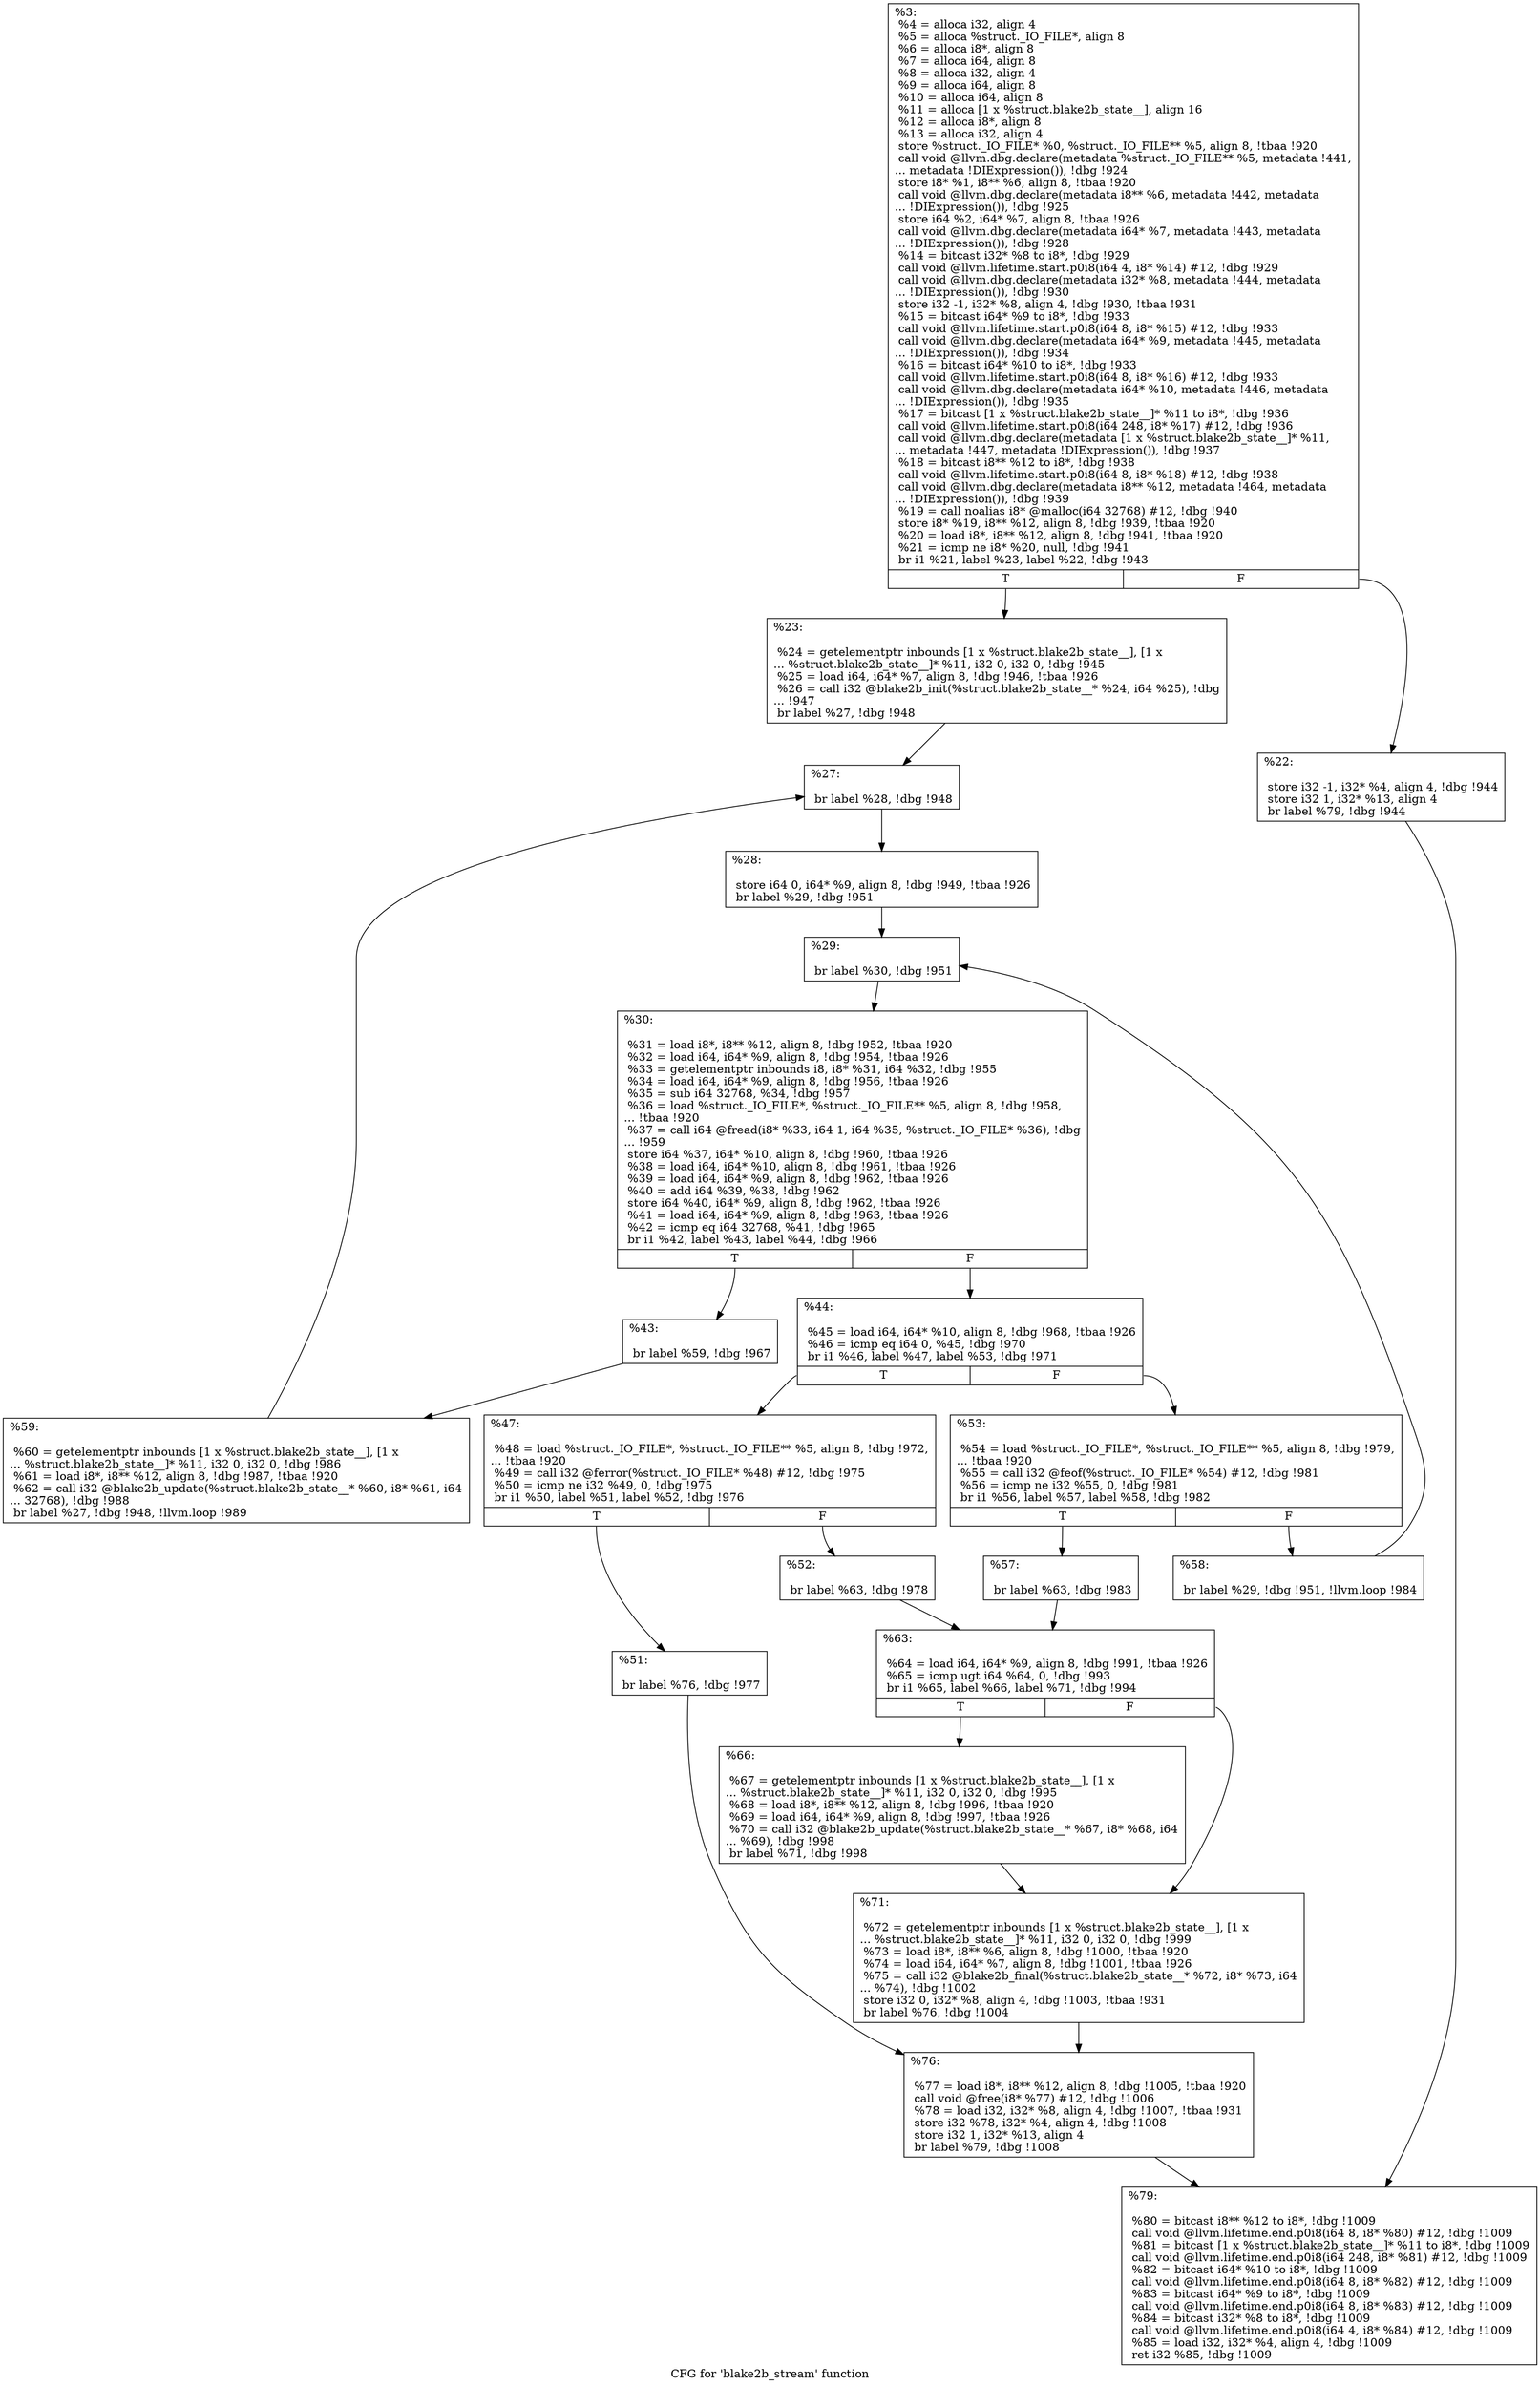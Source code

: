 digraph "CFG for 'blake2b_stream' function" {
	label="CFG for 'blake2b_stream' function";

	Node0x24804f0 [shape=record,label="{%3:\l  %4 = alloca i32, align 4\l  %5 = alloca %struct._IO_FILE*, align 8\l  %6 = alloca i8*, align 8\l  %7 = alloca i64, align 8\l  %8 = alloca i32, align 4\l  %9 = alloca i64, align 8\l  %10 = alloca i64, align 8\l  %11 = alloca [1 x %struct.blake2b_state__], align 16\l  %12 = alloca i8*, align 8\l  %13 = alloca i32, align 4\l  store %struct._IO_FILE* %0, %struct._IO_FILE** %5, align 8, !tbaa !920\l  call void @llvm.dbg.declare(metadata %struct._IO_FILE** %5, metadata !441,\l... metadata !DIExpression()), !dbg !924\l  store i8* %1, i8** %6, align 8, !tbaa !920\l  call void @llvm.dbg.declare(metadata i8** %6, metadata !442, metadata\l... !DIExpression()), !dbg !925\l  store i64 %2, i64* %7, align 8, !tbaa !926\l  call void @llvm.dbg.declare(metadata i64* %7, metadata !443, metadata\l... !DIExpression()), !dbg !928\l  %14 = bitcast i32* %8 to i8*, !dbg !929\l  call void @llvm.lifetime.start.p0i8(i64 4, i8* %14) #12, !dbg !929\l  call void @llvm.dbg.declare(metadata i32* %8, metadata !444, metadata\l... !DIExpression()), !dbg !930\l  store i32 -1, i32* %8, align 4, !dbg !930, !tbaa !931\l  %15 = bitcast i64* %9 to i8*, !dbg !933\l  call void @llvm.lifetime.start.p0i8(i64 8, i8* %15) #12, !dbg !933\l  call void @llvm.dbg.declare(metadata i64* %9, metadata !445, metadata\l... !DIExpression()), !dbg !934\l  %16 = bitcast i64* %10 to i8*, !dbg !933\l  call void @llvm.lifetime.start.p0i8(i64 8, i8* %16) #12, !dbg !933\l  call void @llvm.dbg.declare(metadata i64* %10, metadata !446, metadata\l... !DIExpression()), !dbg !935\l  %17 = bitcast [1 x %struct.blake2b_state__]* %11 to i8*, !dbg !936\l  call void @llvm.lifetime.start.p0i8(i64 248, i8* %17) #12, !dbg !936\l  call void @llvm.dbg.declare(metadata [1 x %struct.blake2b_state__]* %11,\l... metadata !447, metadata !DIExpression()), !dbg !937\l  %18 = bitcast i8** %12 to i8*, !dbg !938\l  call void @llvm.lifetime.start.p0i8(i64 8, i8* %18) #12, !dbg !938\l  call void @llvm.dbg.declare(metadata i8** %12, metadata !464, metadata\l... !DIExpression()), !dbg !939\l  %19 = call noalias i8* @malloc(i64 32768) #12, !dbg !940\l  store i8* %19, i8** %12, align 8, !dbg !939, !tbaa !920\l  %20 = load i8*, i8** %12, align 8, !dbg !941, !tbaa !920\l  %21 = icmp ne i8* %20, null, !dbg !941\l  br i1 %21, label %23, label %22, !dbg !943\l|{<s0>T|<s1>F}}"];
	Node0x24804f0:s0 -> Node0x2481eb0;
	Node0x24804f0:s1 -> Node0x2481e60;
	Node0x2481e60 [shape=record,label="{%22:\l\l  store i32 -1, i32* %4, align 4, !dbg !944\l  store i32 1, i32* %13, align 4\l  br label %79, !dbg !944\l}"];
	Node0x2481e60 -> Node0x2482450;
	Node0x2481eb0 [shape=record,label="{%23:\l\l  %24 = getelementptr inbounds [1 x %struct.blake2b_state__], [1 x\l... %struct.blake2b_state__]* %11, i32 0, i32 0, !dbg !945\l  %25 = load i64, i64* %7, align 8, !dbg !946, !tbaa !926\l  %26 = call i32 @blake2b_init(%struct.blake2b_state__* %24, i64 %25), !dbg\l... !947\l  br label %27, !dbg !948\l}"];
	Node0x2481eb0 -> Node0x2481f00;
	Node0x2481f00 [shape=record,label="{%27:\l\l  br label %28, !dbg !948\l}"];
	Node0x2481f00 -> Node0x2481f50;
	Node0x2481f50 [shape=record,label="{%28:\l\l  store i64 0, i64* %9, align 8, !dbg !949, !tbaa !926\l  br label %29, !dbg !951\l}"];
	Node0x2481f50 -> Node0x2481fa0;
	Node0x2481fa0 [shape=record,label="{%29:\l\l  br label %30, !dbg !951\l}"];
	Node0x2481fa0 -> Node0x2481ff0;
	Node0x2481ff0 [shape=record,label="{%30:\l\l  %31 = load i8*, i8** %12, align 8, !dbg !952, !tbaa !920\l  %32 = load i64, i64* %9, align 8, !dbg !954, !tbaa !926\l  %33 = getelementptr inbounds i8, i8* %31, i64 %32, !dbg !955\l  %34 = load i64, i64* %9, align 8, !dbg !956, !tbaa !926\l  %35 = sub i64 32768, %34, !dbg !957\l  %36 = load %struct._IO_FILE*, %struct._IO_FILE** %5, align 8, !dbg !958,\l... !tbaa !920\l  %37 = call i64 @fread(i8* %33, i64 1, i64 %35, %struct._IO_FILE* %36), !dbg\l... !959\l  store i64 %37, i64* %10, align 8, !dbg !960, !tbaa !926\l  %38 = load i64, i64* %10, align 8, !dbg !961, !tbaa !926\l  %39 = load i64, i64* %9, align 8, !dbg !962, !tbaa !926\l  %40 = add i64 %39, %38, !dbg !962\l  store i64 %40, i64* %9, align 8, !dbg !962, !tbaa !926\l  %41 = load i64, i64* %9, align 8, !dbg !963, !tbaa !926\l  %42 = icmp eq i64 32768, %41, !dbg !965\l  br i1 %42, label %43, label %44, !dbg !966\l|{<s0>T|<s1>F}}"];
	Node0x2481ff0:s0 -> Node0x2482040;
	Node0x2481ff0:s1 -> Node0x2482090;
	Node0x2482040 [shape=record,label="{%43:\l\l  br label %59, !dbg !967\l}"];
	Node0x2482040 -> Node0x24822c0;
	Node0x2482090 [shape=record,label="{%44:\l\l  %45 = load i64, i64* %10, align 8, !dbg !968, !tbaa !926\l  %46 = icmp eq i64 0, %45, !dbg !970\l  br i1 %46, label %47, label %53, !dbg !971\l|{<s0>T|<s1>F}}"];
	Node0x2482090:s0 -> Node0x24820e0;
	Node0x2482090:s1 -> Node0x24821d0;
	Node0x24820e0 [shape=record,label="{%47:\l\l  %48 = load %struct._IO_FILE*, %struct._IO_FILE** %5, align 8, !dbg !972,\l... !tbaa !920\l  %49 = call i32 @ferror(%struct._IO_FILE* %48) #12, !dbg !975\l  %50 = icmp ne i32 %49, 0, !dbg !975\l  br i1 %50, label %51, label %52, !dbg !976\l|{<s0>T|<s1>F}}"];
	Node0x24820e0:s0 -> Node0x2482130;
	Node0x24820e0:s1 -> Node0x2482180;
	Node0x2482130 [shape=record,label="{%51:\l\l  br label %76, !dbg !977\l}"];
	Node0x2482130 -> Node0x2482400;
	Node0x2482180 [shape=record,label="{%52:\l\l  br label %63, !dbg !978\l}"];
	Node0x2482180 -> Node0x2482310;
	Node0x24821d0 [shape=record,label="{%53:\l\l  %54 = load %struct._IO_FILE*, %struct._IO_FILE** %5, align 8, !dbg !979,\l... !tbaa !920\l  %55 = call i32 @feof(%struct._IO_FILE* %54) #12, !dbg !981\l  %56 = icmp ne i32 %55, 0, !dbg !981\l  br i1 %56, label %57, label %58, !dbg !982\l|{<s0>T|<s1>F}}"];
	Node0x24821d0:s0 -> Node0x2482220;
	Node0x24821d0:s1 -> Node0x2482270;
	Node0x2482220 [shape=record,label="{%57:\l\l  br label %63, !dbg !983\l}"];
	Node0x2482220 -> Node0x2482310;
	Node0x2482270 [shape=record,label="{%58:\l\l  br label %29, !dbg !951, !llvm.loop !984\l}"];
	Node0x2482270 -> Node0x2481fa0;
	Node0x24822c0 [shape=record,label="{%59:\l\l  %60 = getelementptr inbounds [1 x %struct.blake2b_state__], [1 x\l... %struct.blake2b_state__]* %11, i32 0, i32 0, !dbg !986\l  %61 = load i8*, i8** %12, align 8, !dbg !987, !tbaa !920\l  %62 = call i32 @blake2b_update(%struct.blake2b_state__* %60, i8* %61, i64\l... 32768), !dbg !988\l  br label %27, !dbg !948, !llvm.loop !989\l}"];
	Node0x24822c0 -> Node0x2481f00;
	Node0x2482310 [shape=record,label="{%63:\l\l  %64 = load i64, i64* %9, align 8, !dbg !991, !tbaa !926\l  %65 = icmp ugt i64 %64, 0, !dbg !993\l  br i1 %65, label %66, label %71, !dbg !994\l|{<s0>T|<s1>F}}"];
	Node0x2482310:s0 -> Node0x2482360;
	Node0x2482310:s1 -> Node0x24823b0;
	Node0x2482360 [shape=record,label="{%66:\l\l  %67 = getelementptr inbounds [1 x %struct.blake2b_state__], [1 x\l... %struct.blake2b_state__]* %11, i32 0, i32 0, !dbg !995\l  %68 = load i8*, i8** %12, align 8, !dbg !996, !tbaa !920\l  %69 = load i64, i64* %9, align 8, !dbg !997, !tbaa !926\l  %70 = call i32 @blake2b_update(%struct.blake2b_state__* %67, i8* %68, i64\l... %69), !dbg !998\l  br label %71, !dbg !998\l}"];
	Node0x2482360 -> Node0x24823b0;
	Node0x24823b0 [shape=record,label="{%71:\l\l  %72 = getelementptr inbounds [1 x %struct.blake2b_state__], [1 x\l... %struct.blake2b_state__]* %11, i32 0, i32 0, !dbg !999\l  %73 = load i8*, i8** %6, align 8, !dbg !1000, !tbaa !920\l  %74 = load i64, i64* %7, align 8, !dbg !1001, !tbaa !926\l  %75 = call i32 @blake2b_final(%struct.blake2b_state__* %72, i8* %73, i64\l... %74), !dbg !1002\l  store i32 0, i32* %8, align 4, !dbg !1003, !tbaa !931\l  br label %76, !dbg !1004\l}"];
	Node0x24823b0 -> Node0x2482400;
	Node0x2482400 [shape=record,label="{%76:\l\l  %77 = load i8*, i8** %12, align 8, !dbg !1005, !tbaa !920\l  call void @free(i8* %77) #12, !dbg !1006\l  %78 = load i32, i32* %8, align 4, !dbg !1007, !tbaa !931\l  store i32 %78, i32* %4, align 4, !dbg !1008\l  store i32 1, i32* %13, align 4\l  br label %79, !dbg !1008\l}"];
	Node0x2482400 -> Node0x2482450;
	Node0x2482450 [shape=record,label="{%79:\l\l  %80 = bitcast i8** %12 to i8*, !dbg !1009\l  call void @llvm.lifetime.end.p0i8(i64 8, i8* %80) #12, !dbg !1009\l  %81 = bitcast [1 x %struct.blake2b_state__]* %11 to i8*, !dbg !1009\l  call void @llvm.lifetime.end.p0i8(i64 248, i8* %81) #12, !dbg !1009\l  %82 = bitcast i64* %10 to i8*, !dbg !1009\l  call void @llvm.lifetime.end.p0i8(i64 8, i8* %82) #12, !dbg !1009\l  %83 = bitcast i64* %9 to i8*, !dbg !1009\l  call void @llvm.lifetime.end.p0i8(i64 8, i8* %83) #12, !dbg !1009\l  %84 = bitcast i32* %8 to i8*, !dbg !1009\l  call void @llvm.lifetime.end.p0i8(i64 4, i8* %84) #12, !dbg !1009\l  %85 = load i32, i32* %4, align 4, !dbg !1009\l  ret i32 %85, !dbg !1009\l}"];
}
